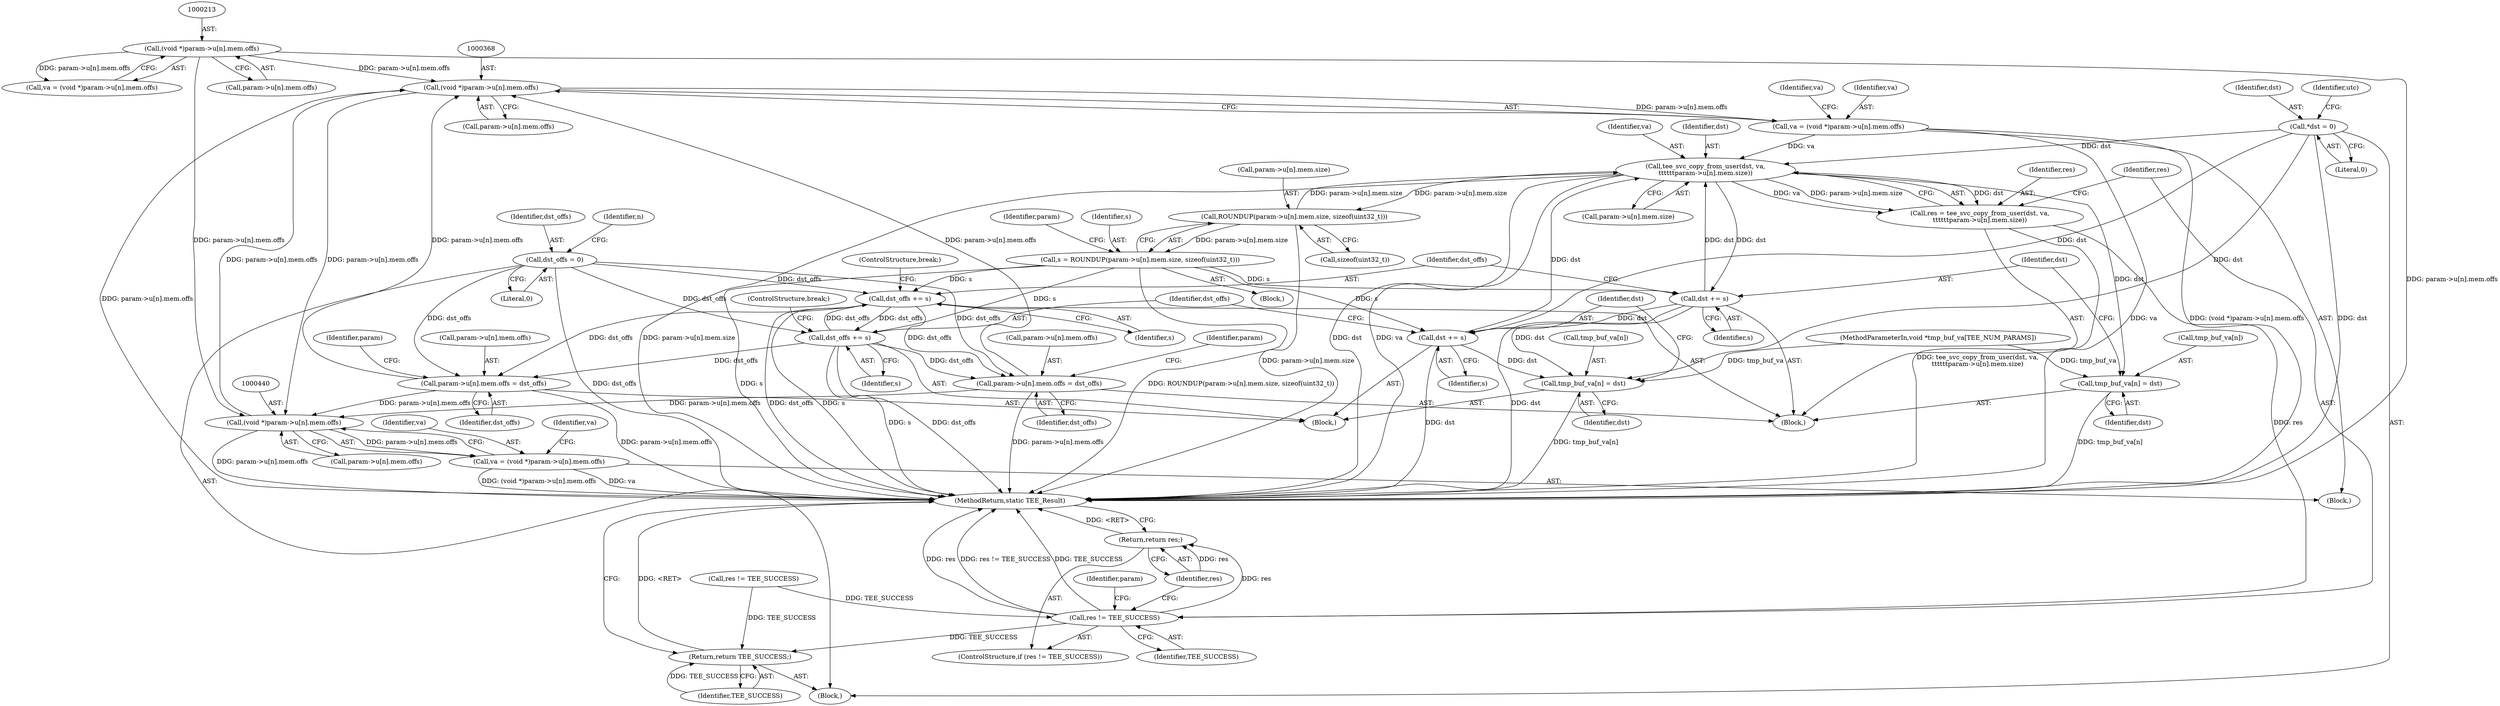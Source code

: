 digraph "0_optee_os_d5c5b0b77b2b589666024d219a8007b3f5b6faeb@array" {
"1000367" [label="(Call,(void *)param->u[n].mem.offs)"];
"1000439" [label="(Call,(void *)param->u[n].mem.offs)"];
"1000367" [label="(Call,(void *)param->u[n].mem.offs)"];
"1000453" [label="(Call,param->u[n].mem.offs = dst_offs)"];
"1000432" [label="(Call,dst_offs += s)"];
"1000342" [label="(Call,s = ROUNDUP(param->u[n].mem.size, sizeof(uint32_t)))"];
"1000344" [label="(Call,ROUNDUP(param->u[n].mem.size, sizeof(uint32_t)))"];
"1000383" [label="(Call,tee_svc_copy_from_user(dst, va,\n\t\t\t\t\t\tparam->u[n].mem.size))"];
"1000120" [label="(Call,*dst = 0)"];
"1000429" [label="(Call,dst += s)"];
"1000481" [label="(Call,dst += s)"];
"1000365" [label="(Call,va = (void *)param->u[n].mem.offs)"];
"1000323" [label="(Call,dst_offs = 0)"];
"1000484" [label="(Call,dst_offs += s)"];
"1000212" [label="(Call,(void *)param->u[n].mem.offs)"];
"1000401" [label="(Call,param->u[n].mem.offs = dst_offs)"];
"1000476" [label="(Call,tmp_buf_va[n] = dst)"];
"1000437" [label="(Call,va = (void *)param->u[n].mem.offs)"];
"1000381" [label="(Call,res = tee_svc_copy_from_user(dst, va,\n\t\t\t\t\t\tparam->u[n].mem.size))"];
"1000396" [label="(Call,res != TEE_SUCCESS)"];
"1000399" [label="(Return,return res;)"];
"1000490" [label="(Return,return TEE_SUCCESS;)"];
"1000424" [label="(Call,tmp_buf_va[n] = dst)"];
"1000365" [label="(Call,va = (void *)param->u[n].mem.offs)"];
"1000369" [label="(Call,param->u[n].mem.offs)"];
"1000484" [label="(Call,dst_offs += s)"];
"1000381" [label="(Call,res = tee_svc_copy_from_user(dst, va,\n\t\t\t\t\t\tparam->u[n].mem.size))"];
"1000384" [label="(Identifier,dst)"];
"1000354" [label="(Call,sizeof(uint32_t))"];
"1000344" [label="(Call,ROUNDUP(param->u[n].mem.size, sizeof(uint32_t)))"];
"1000424" [label="(Call,tmp_buf_va[n] = dst)"];
"1000483" [label="(Identifier,s)"];
"1000362" [label="(Block,)"];
"1000438" [label="(Identifier,va)"];
"1000428" [label="(Identifier,dst)"];
"1000452" [label="(Block,)"];
"1000323" [label="(Call,dst_offs = 0)"];
"1000417" [label="(Identifier,param)"];
"1000486" [label="(Identifier,s)"];
"1000386" [label="(Call,param->u[n].mem.size)"];
"1000325" [label="(Literal,0)"];
"1000359" [label="(Identifier,param)"];
"1000395" [label="(ControlStructure,if (res != TEE_SUCCESS))"];
"1000491" [label="(Identifier,TEE_SUCCESS)"];
"1000411" [label="(Identifier,dst_offs)"];
"1000109" [label="(MethodParameterIn,void *tmp_buf_va[TEE_NUM_PARAMS])"];
"1000111" [label="(Block,)"];
"1000397" [label="(Identifier,res)"];
"1000469" [label="(Identifier,param)"];
"1000383" [label="(Call,tee_svc_copy_from_user(dst, va,\n\t\t\t\t\t\tparam->u[n].mem.size))"];
"1000439" [label="(Call,(void *)param->u[n].mem.offs)"];
"1000406" [label="(Identifier,param)"];
"1000382" [label="(Identifier,res)"];
"1000485" [label="(Identifier,dst_offs)"];
"1000401" [label="(Call,param->u[n].mem.offs = dst_offs)"];
"1000366" [label="(Identifier,va)"];
"1000396" [label="(Call,res != TEE_SUCCESS)"];
"1000425" [label="(Call,tmp_buf_va[n])"];
"1000342" [label="(Call,s = ROUNDUP(param->u[n].mem.size, sizeof(uint32_t)))"];
"1000492" [label="(MethodReturn,static TEE_Result)"];
"1000367" [label="(Call,(void *)param->u[n].mem.offs)"];
"1000429" [label="(Call,dst += s)"];
"1000122" [label="(Literal,0)"];
"1000431" [label="(Identifier,s)"];
"1000379" [label="(Identifier,va)"];
"1000324" [label="(Identifier,dst_offs)"];
"1000126" [label="(Identifier,utc)"];
"1000433" [label="(Identifier,dst_offs)"];
"1000345" [label="(Call,param->u[n].mem.size)"];
"1000398" [label="(Identifier,TEE_SUCCESS)"];
"1000451" [label="(Identifier,va)"];
"1000463" [label="(Identifier,dst_offs)"];
"1000437" [label="(Call,va = (void *)param->u[n].mem.offs)"];
"1000212" [label="(Call,(void *)param->u[n].mem.offs)"];
"1000120" [label="(Call,*dst = 0)"];
"1000210" [label="(Call,va = (void *)param->u[n].mem.offs)"];
"1000214" [label="(Call,param->u[n].mem.offs)"];
"1000318" [label="(Call,res != TEE_SUCCESS)"];
"1000328" [label="(Identifier,n)"];
"1000490" [label="(Return,return TEE_SUCCESS;)"];
"1000430" [label="(Identifier,dst)"];
"1000399" [label="(Return,return res;)"];
"1000453" [label="(Call,param->u[n].mem.offs = dst_offs)"];
"1000482" [label="(Identifier,dst)"];
"1000487" [label="(ControlStructure,break;)"];
"1000380" [label="(Block,)"];
"1000454" [label="(Call,param->u[n].mem.offs)"];
"1000432" [label="(Call,dst_offs += s)"];
"1000434" [label="(Identifier,s)"];
"1000335" [label="(Block,)"];
"1000343" [label="(Identifier,s)"];
"1000435" [label="(ControlStructure,break;)"];
"1000121" [label="(Identifier,dst)"];
"1000476" [label="(Call,tmp_buf_va[n] = dst)"];
"1000385" [label="(Identifier,va)"];
"1000481" [label="(Call,dst += s)"];
"1000402" [label="(Call,param->u[n].mem.offs)"];
"1000477" [label="(Call,tmp_buf_va[n])"];
"1000441" [label="(Call,param->u[n].mem.offs)"];
"1000480" [label="(Identifier,dst)"];
"1000400" [label="(Identifier,res)"];
"1000367" -> "1000365"  [label="AST: "];
"1000367" -> "1000369"  [label="CFG: "];
"1000368" -> "1000367"  [label="AST: "];
"1000369" -> "1000367"  [label="AST: "];
"1000365" -> "1000367"  [label="CFG: "];
"1000367" -> "1000492"  [label="DDG: param->u[n].mem.offs"];
"1000367" -> "1000365"  [label="DDG: param->u[n].mem.offs"];
"1000439" -> "1000367"  [label="DDG: param->u[n].mem.offs"];
"1000453" -> "1000367"  [label="DDG: param->u[n].mem.offs"];
"1000212" -> "1000367"  [label="DDG: param->u[n].mem.offs"];
"1000401" -> "1000367"  [label="DDG: param->u[n].mem.offs"];
"1000367" -> "1000439"  [label="DDG: param->u[n].mem.offs"];
"1000439" -> "1000437"  [label="AST: "];
"1000439" -> "1000441"  [label="CFG: "];
"1000440" -> "1000439"  [label="AST: "];
"1000441" -> "1000439"  [label="AST: "];
"1000437" -> "1000439"  [label="CFG: "];
"1000439" -> "1000492"  [label="DDG: param->u[n].mem.offs"];
"1000439" -> "1000437"  [label="DDG: param->u[n].mem.offs"];
"1000453" -> "1000439"  [label="DDG: param->u[n].mem.offs"];
"1000212" -> "1000439"  [label="DDG: param->u[n].mem.offs"];
"1000401" -> "1000439"  [label="DDG: param->u[n].mem.offs"];
"1000453" -> "1000452"  [label="AST: "];
"1000453" -> "1000463"  [label="CFG: "];
"1000454" -> "1000453"  [label="AST: "];
"1000463" -> "1000453"  [label="AST: "];
"1000469" -> "1000453"  [label="CFG: "];
"1000453" -> "1000492"  [label="DDG: param->u[n].mem.offs"];
"1000432" -> "1000453"  [label="DDG: dst_offs"];
"1000323" -> "1000453"  [label="DDG: dst_offs"];
"1000484" -> "1000453"  [label="DDG: dst_offs"];
"1000432" -> "1000380"  [label="AST: "];
"1000432" -> "1000434"  [label="CFG: "];
"1000433" -> "1000432"  [label="AST: "];
"1000434" -> "1000432"  [label="AST: "];
"1000435" -> "1000432"  [label="CFG: "];
"1000432" -> "1000492"  [label="DDG: s"];
"1000432" -> "1000492"  [label="DDG: dst_offs"];
"1000432" -> "1000401"  [label="DDG: dst_offs"];
"1000342" -> "1000432"  [label="DDG: s"];
"1000323" -> "1000432"  [label="DDG: dst_offs"];
"1000484" -> "1000432"  [label="DDG: dst_offs"];
"1000432" -> "1000484"  [label="DDG: dst_offs"];
"1000342" -> "1000335"  [label="AST: "];
"1000342" -> "1000344"  [label="CFG: "];
"1000343" -> "1000342"  [label="AST: "];
"1000344" -> "1000342"  [label="AST: "];
"1000359" -> "1000342"  [label="CFG: "];
"1000342" -> "1000492"  [label="DDG: ROUNDUP(param->u[n].mem.size, sizeof(uint32_t))"];
"1000342" -> "1000492"  [label="DDG: s"];
"1000344" -> "1000342"  [label="DDG: param->u[n].mem.size"];
"1000342" -> "1000429"  [label="DDG: s"];
"1000342" -> "1000481"  [label="DDG: s"];
"1000342" -> "1000484"  [label="DDG: s"];
"1000344" -> "1000354"  [label="CFG: "];
"1000345" -> "1000344"  [label="AST: "];
"1000354" -> "1000344"  [label="AST: "];
"1000344" -> "1000492"  [label="DDG: param->u[n].mem.size"];
"1000383" -> "1000344"  [label="DDG: param->u[n].mem.size"];
"1000344" -> "1000383"  [label="DDG: param->u[n].mem.size"];
"1000383" -> "1000381"  [label="AST: "];
"1000383" -> "1000386"  [label="CFG: "];
"1000384" -> "1000383"  [label="AST: "];
"1000385" -> "1000383"  [label="AST: "];
"1000386" -> "1000383"  [label="AST: "];
"1000381" -> "1000383"  [label="CFG: "];
"1000383" -> "1000492"  [label="DDG: dst"];
"1000383" -> "1000492"  [label="DDG: param->u[n].mem.size"];
"1000383" -> "1000492"  [label="DDG: va"];
"1000383" -> "1000381"  [label="DDG: dst"];
"1000383" -> "1000381"  [label="DDG: va"];
"1000383" -> "1000381"  [label="DDG: param->u[n].mem.size"];
"1000120" -> "1000383"  [label="DDG: dst"];
"1000429" -> "1000383"  [label="DDG: dst"];
"1000481" -> "1000383"  [label="DDG: dst"];
"1000365" -> "1000383"  [label="DDG: va"];
"1000383" -> "1000424"  [label="DDG: dst"];
"1000383" -> "1000429"  [label="DDG: dst"];
"1000120" -> "1000111"  [label="AST: "];
"1000120" -> "1000122"  [label="CFG: "];
"1000121" -> "1000120"  [label="AST: "];
"1000122" -> "1000120"  [label="AST: "];
"1000126" -> "1000120"  [label="CFG: "];
"1000120" -> "1000492"  [label="DDG: dst"];
"1000120" -> "1000476"  [label="DDG: dst"];
"1000120" -> "1000481"  [label="DDG: dst"];
"1000429" -> "1000380"  [label="AST: "];
"1000429" -> "1000431"  [label="CFG: "];
"1000430" -> "1000429"  [label="AST: "];
"1000431" -> "1000429"  [label="AST: "];
"1000433" -> "1000429"  [label="CFG: "];
"1000429" -> "1000492"  [label="DDG: dst"];
"1000429" -> "1000476"  [label="DDG: dst"];
"1000429" -> "1000481"  [label="DDG: dst"];
"1000481" -> "1000452"  [label="AST: "];
"1000481" -> "1000483"  [label="CFG: "];
"1000482" -> "1000481"  [label="AST: "];
"1000483" -> "1000481"  [label="AST: "];
"1000485" -> "1000481"  [label="CFG: "];
"1000481" -> "1000492"  [label="DDG: dst"];
"1000481" -> "1000476"  [label="DDG: dst"];
"1000365" -> "1000362"  [label="AST: "];
"1000366" -> "1000365"  [label="AST: "];
"1000379" -> "1000365"  [label="CFG: "];
"1000365" -> "1000492"  [label="DDG: (void *)param->u[n].mem.offs"];
"1000365" -> "1000492"  [label="DDG: va"];
"1000323" -> "1000111"  [label="AST: "];
"1000323" -> "1000325"  [label="CFG: "];
"1000324" -> "1000323"  [label="AST: "];
"1000325" -> "1000323"  [label="AST: "];
"1000328" -> "1000323"  [label="CFG: "];
"1000323" -> "1000492"  [label="DDG: dst_offs"];
"1000323" -> "1000401"  [label="DDG: dst_offs"];
"1000323" -> "1000484"  [label="DDG: dst_offs"];
"1000484" -> "1000452"  [label="AST: "];
"1000484" -> "1000486"  [label="CFG: "];
"1000485" -> "1000484"  [label="AST: "];
"1000486" -> "1000484"  [label="AST: "];
"1000487" -> "1000484"  [label="CFG: "];
"1000484" -> "1000492"  [label="DDG: s"];
"1000484" -> "1000492"  [label="DDG: dst_offs"];
"1000484" -> "1000401"  [label="DDG: dst_offs"];
"1000212" -> "1000210"  [label="AST: "];
"1000212" -> "1000214"  [label="CFG: "];
"1000213" -> "1000212"  [label="AST: "];
"1000214" -> "1000212"  [label="AST: "];
"1000210" -> "1000212"  [label="CFG: "];
"1000212" -> "1000492"  [label="DDG: param->u[n].mem.offs"];
"1000212" -> "1000210"  [label="DDG: param->u[n].mem.offs"];
"1000401" -> "1000380"  [label="AST: "];
"1000401" -> "1000411"  [label="CFG: "];
"1000402" -> "1000401"  [label="AST: "];
"1000411" -> "1000401"  [label="AST: "];
"1000417" -> "1000401"  [label="CFG: "];
"1000401" -> "1000492"  [label="DDG: param->u[n].mem.offs"];
"1000476" -> "1000452"  [label="AST: "];
"1000476" -> "1000480"  [label="CFG: "];
"1000477" -> "1000476"  [label="AST: "];
"1000480" -> "1000476"  [label="AST: "];
"1000482" -> "1000476"  [label="CFG: "];
"1000476" -> "1000492"  [label="DDG: tmp_buf_va[n]"];
"1000109" -> "1000476"  [label="DDG: tmp_buf_va"];
"1000437" -> "1000362"  [label="AST: "];
"1000438" -> "1000437"  [label="AST: "];
"1000451" -> "1000437"  [label="CFG: "];
"1000437" -> "1000492"  [label="DDG: va"];
"1000437" -> "1000492"  [label="DDG: (void *)param->u[n].mem.offs"];
"1000381" -> "1000380"  [label="AST: "];
"1000382" -> "1000381"  [label="AST: "];
"1000397" -> "1000381"  [label="CFG: "];
"1000381" -> "1000492"  [label="DDG: tee_svc_copy_from_user(dst, va,\n\t\t\t\t\t\tparam->u[n].mem.size)"];
"1000381" -> "1000396"  [label="DDG: res"];
"1000396" -> "1000395"  [label="AST: "];
"1000396" -> "1000398"  [label="CFG: "];
"1000397" -> "1000396"  [label="AST: "];
"1000398" -> "1000396"  [label="AST: "];
"1000400" -> "1000396"  [label="CFG: "];
"1000406" -> "1000396"  [label="CFG: "];
"1000396" -> "1000492"  [label="DDG: res != TEE_SUCCESS"];
"1000396" -> "1000492"  [label="DDG: res"];
"1000396" -> "1000492"  [label="DDG: TEE_SUCCESS"];
"1000318" -> "1000396"  [label="DDG: TEE_SUCCESS"];
"1000396" -> "1000399"  [label="DDG: res"];
"1000396" -> "1000490"  [label="DDG: TEE_SUCCESS"];
"1000399" -> "1000395"  [label="AST: "];
"1000399" -> "1000400"  [label="CFG: "];
"1000400" -> "1000399"  [label="AST: "];
"1000492" -> "1000399"  [label="CFG: "];
"1000399" -> "1000492"  [label="DDG: <RET>"];
"1000400" -> "1000399"  [label="DDG: res"];
"1000490" -> "1000111"  [label="AST: "];
"1000490" -> "1000491"  [label="CFG: "];
"1000491" -> "1000490"  [label="AST: "];
"1000492" -> "1000490"  [label="CFG: "];
"1000490" -> "1000492"  [label="DDG: <RET>"];
"1000491" -> "1000490"  [label="DDG: TEE_SUCCESS"];
"1000318" -> "1000490"  [label="DDG: TEE_SUCCESS"];
"1000424" -> "1000380"  [label="AST: "];
"1000424" -> "1000428"  [label="CFG: "];
"1000425" -> "1000424"  [label="AST: "];
"1000428" -> "1000424"  [label="AST: "];
"1000430" -> "1000424"  [label="CFG: "];
"1000424" -> "1000492"  [label="DDG: tmp_buf_va[n]"];
"1000109" -> "1000424"  [label="DDG: tmp_buf_va"];
}
